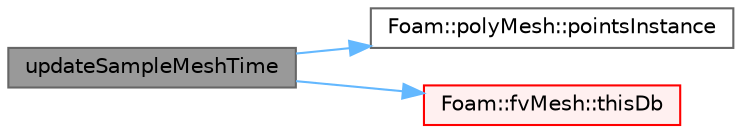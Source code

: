 digraph "updateSampleMeshTime"
{
 // LATEX_PDF_SIZE
  bgcolor="transparent";
  edge [fontname=Helvetica,fontsize=10,labelfontname=Helvetica,labelfontsize=10];
  node [fontname=Helvetica,fontsize=10,shape=box,height=0.2,width=0.4];
  rankdir="LR";
  Node1 [id="Node000001",label="updateSampleMeshTime",height=0.2,width=0.4,color="gray40", fillcolor="grey60", style="filled", fontcolor="black",tooltip=" "];
  Node1 -> Node2 [id="edge1_Node000001_Node000002",color="steelblue1",style="solid",tooltip=" "];
  Node2 [id="Node000002",label="Foam::polyMesh::pointsInstance",height=0.2,width=0.4,color="grey40", fillcolor="white", style="filled",URL="$classFoam_1_1polyMesh.html#a7df95c7a47b76ed22343bc466e73aac5",tooltip=" "];
  Node1 -> Node3 [id="edge2_Node000001_Node000003",color="steelblue1",style="solid",tooltip=" "];
  Node3 [id="Node000003",label="Foam::fvMesh::thisDb",height=0.2,width=0.4,color="red", fillcolor="#FFF0F0", style="filled",URL="$classFoam_1_1fvMesh.html#a08c13f2d7a7d781c884d4d7541c92047",tooltip=" "];
}

